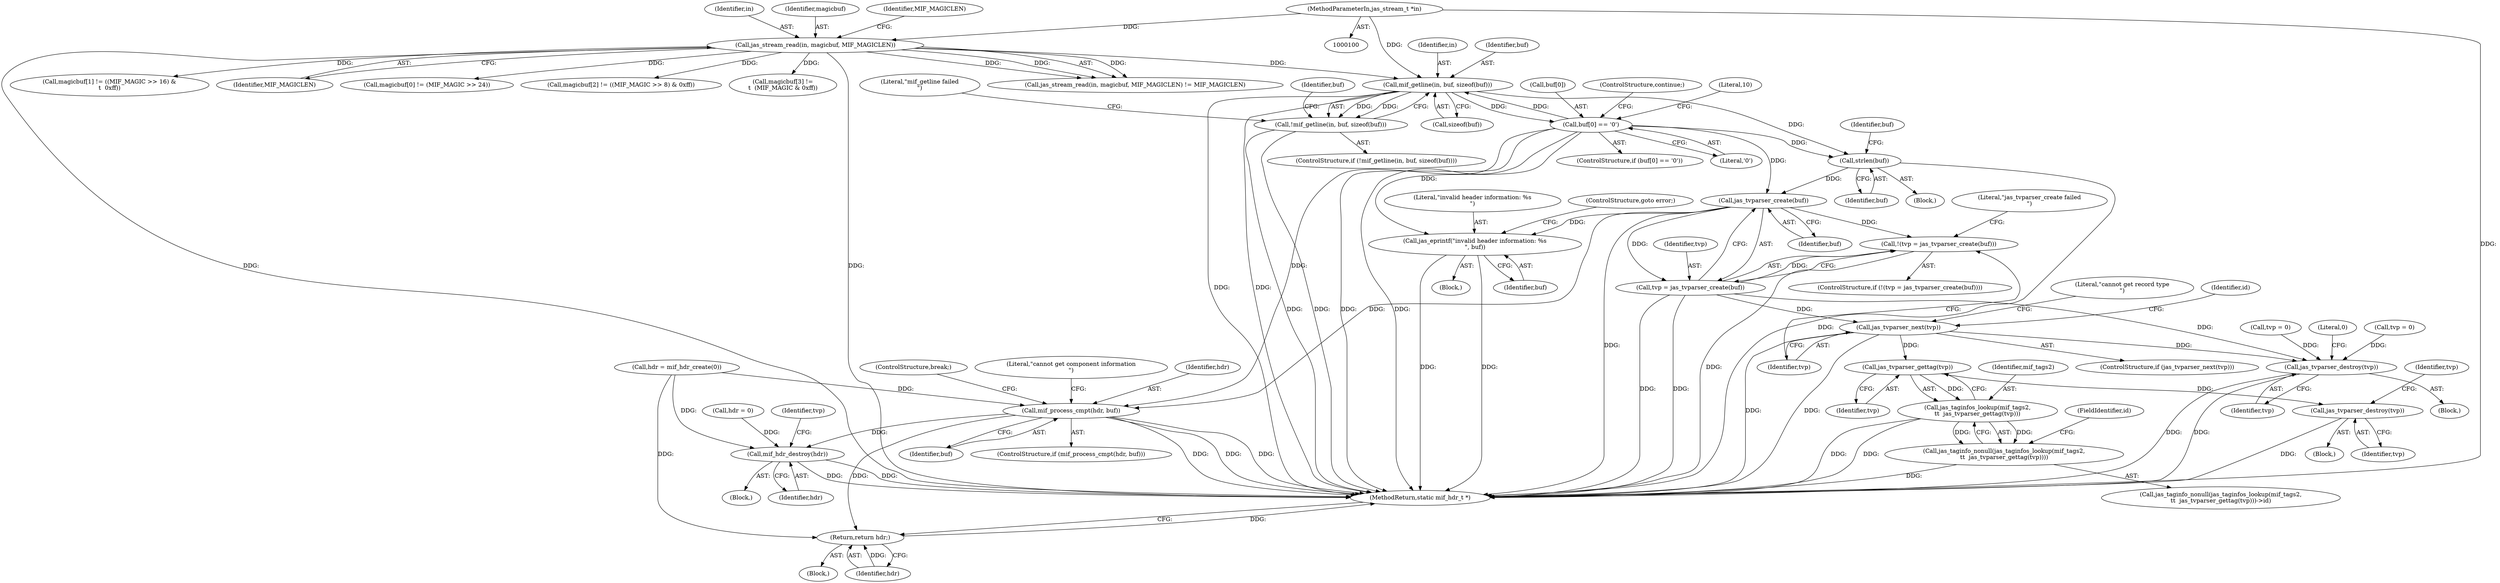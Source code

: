 digraph "0_jasper_d42b2388f7f8e0332c846675133acea151fc557a_42@pointer" {
"1000179" [label="(Call,mif_getline(in, buf, sizeof(buf)))"];
"1000117" [label="(Call,jas_stream_read(in, magicbuf, MIF_MAGICLEN))"];
"1000101" [label="(MethodParameterIn,jas_stream_t *in)"];
"1000189" [label="(Call,buf[0] == '\0')"];
"1000179" [label="(Call,mif_getline(in, buf, sizeof(buf)))"];
"1000178" [label="(Call,!mif_getline(in, buf, sizeof(buf)))"];
"1000201" [label="(Call,strlen(buf))"];
"1000208" [label="(Call,jas_tvparser_create(buf))"];
"1000205" [label="(Call,!(tvp = jas_tvparser_create(buf)))"];
"1000206" [label="(Call,tvp = jas_tvparser_create(buf))"];
"1000215" [label="(Call,jas_tvparser_next(tvp))"];
"1000227" [label="(Call,jas_tvparser_gettag(tvp))"];
"1000225" [label="(Call,jas_taginfos_lookup(mif_tags2,\n\t\t  jas_tvparser_gettag(tvp)))"];
"1000224" [label="(Call,jas_taginfo_nonull(jas_taginfos_lookup(mif_tags2,\n\t\t  jas_tvparser_gettag(tvp))))"];
"1000230" [label="(Call,jas_tvparser_destroy(tvp))"];
"1000272" [label="(Call,jas_tvparser_destroy(tvp))"];
"1000240" [label="(Call,mif_process_cmpt(hdr, buf))"];
"1000261" [label="(Return,return hdr;)"];
"1000267" [label="(Call,mif_hdr_destroy(hdr))"];
"1000254" [label="(Call,jas_eprintf(\"invalid header information: %s\n\", buf))"];
"1000209" [label="(Identifier,buf)"];
"1000227" [label="(Call,jas_tvparser_gettag(tvp))"];
"1000116" [label="(Call,jas_stream_read(in, magicbuf, MIF_MAGICLEN) != MIF_MAGICLEN)"];
"1000204" [label="(ControlStructure,if (!(tvp = jas_tvparser_create(buf))))"];
"1000190" [label="(Call,buf[0])"];
"1000224" [label="(Call,jas_taginfo_nonull(jas_taginfos_lookup(mif_tags2,\n\t\t  jas_tvparser_gettag(tvp))))"];
"1000255" [label="(Literal,\"invalid header information: %s\n\")"];
"1000177" [label="(ControlStructure,if (!mif_getline(in, buf, sizeof(buf))))"];
"1000241" [label="(Identifier,hdr)"];
"1000267" [label="(Call,mif_hdr_destroy(hdr))"];
"1000226" [label="(Identifier,mif_tags2)"];
"1000254" [label="(Call,jas_eprintf(\"invalid header information: %s\n\", buf))"];
"1000275" [label="(Literal,0)"];
"1000239" [label="(ControlStructure,if (mif_process_cmpt(hdr, buf)))"];
"1000200" [label="(Block,)"];
"1000134" [label="(Call,magicbuf[1] != ((MIF_MAGIC >> 16) &\n\t  0xff))"];
"1000118" [label="(Identifier,in)"];
"1000186" [label="(Literal,\"mif_getline failed\n\")"];
"1000195" [label="(ControlStructure,continue;)"];
"1000203" [label="(Identifier,buf)"];
"1000166" [label="(Call,hdr = mif_hdr_create(0))"];
"1000247" [label="(ControlStructure,break;)"];
"1000212" [label="(Literal,\"jas_tvparser_create failed\n\")"];
"1000182" [label="(Call,sizeof(buf))"];
"1000119" [label="(Identifier,magicbuf)"];
"1000230" [label="(Call,jas_tvparser_destroy(tvp))"];
"1000257" [label="(ControlStructure,goto error;)"];
"1000191" [label="(Identifier,buf)"];
"1000120" [label="(Identifier,MIF_MAGICLEN)"];
"1000261" [label="(Return,return hdr;)"];
"1000256" [label="(Identifier,buf)"];
"1000219" [label="(Literal,\"cannot get record type\n\")"];
"1000266" [label="(Block,)"];
"1000240" [label="(Call,mif_process_cmpt(hdr, buf))"];
"1000272" [label="(Call,jas_tvparser_destroy(tvp))"];
"1000214" [label="(ControlStructure,if (jas_tvparser_next(tvp)))"];
"1000197" [label="(Literal,10)"];
"1000126" [label="(Call,magicbuf[0] != (MIF_MAGIC >> 24))"];
"1000144" [label="(Call,magicbuf[2] != ((MIF_MAGIC >> 8) & 0xff))"];
"1000178" [label="(Call,!mif_getline(in, buf, sizeof(buf)))"];
"1000205" [label="(Call,!(tvp = jas_tvparser_create(buf)))"];
"1000207" [label="(Identifier,tvp)"];
"1000229" [label="(FieldIdentifier,id)"];
"1000201" [label="(Call,strlen(buf))"];
"1000117" [label="(Call,jas_stream_read(in, magicbuf, MIF_MAGICLEN))"];
"1000189" [label="(Call,buf[0] == '\0')"];
"1000176" [label="(Block,)"];
"1000233" [label="(Identifier,tvp)"];
"1000121" [label="(Identifier,MIF_MAGICLEN)"];
"1000273" [label="(Identifier,tvp)"];
"1000112" [label="(Call,tvp = 0)"];
"1000101" [label="(MethodParameterIn,jas_stream_t *in)"];
"1000231" [label="(Identifier,tvp)"];
"1000245" [label="(Literal,\"cannot get component information\n\")"];
"1000242" [label="(Identifier,buf)"];
"1000215" [label="(Call,jas_tvparser_next(tvp))"];
"1000237" [label="(Block,)"];
"1000206" [label="(Call,tvp = jas_tvparser_create(buf))"];
"1000180" [label="(Identifier,in)"];
"1000228" [label="(Identifier,tvp)"];
"1000153" [label="(Call,magicbuf[3] !=\n\t  (MIF_MAGIC & 0xff))"];
"1000271" [label="(Block,)"];
"1000102" [label="(Block,)"];
"1000109" [label="(Call,hdr = 0)"];
"1000223" [label="(Call,jas_taginfo_nonull(jas_taginfos_lookup(mif_tags2,\n\t\t  jas_tvparser_gettag(tvp)))->id)"];
"1000232" [label="(Call,tvp = 0)"];
"1000268" [label="(Identifier,hdr)"];
"1000225" [label="(Call,jas_taginfos_lookup(mif_tags2,\n\t\t  jas_tvparser_gettag(tvp)))"];
"1000188" [label="(ControlStructure,if (buf[0] == '\0'))"];
"1000208" [label="(Call,jas_tvparser_create(buf))"];
"1000216" [label="(Identifier,tvp)"];
"1000179" [label="(Call,mif_getline(in, buf, sizeof(buf)))"];
"1000181" [label="(Identifier,buf)"];
"1000193" [label="(Literal,'\0')"];
"1000202" [label="(Identifier,buf)"];
"1000222" [label="(Identifier,id)"];
"1000270" [label="(Identifier,tvp)"];
"1000276" [label="(MethodReturn,static mif_hdr_t *)"];
"1000262" [label="(Identifier,hdr)"];
"1000179" -> "1000178"  [label="AST: "];
"1000179" -> "1000182"  [label="CFG: "];
"1000180" -> "1000179"  [label="AST: "];
"1000181" -> "1000179"  [label="AST: "];
"1000182" -> "1000179"  [label="AST: "];
"1000178" -> "1000179"  [label="CFG: "];
"1000179" -> "1000276"  [label="DDG: "];
"1000179" -> "1000276"  [label="DDG: "];
"1000179" -> "1000178"  [label="DDG: "];
"1000179" -> "1000178"  [label="DDG: "];
"1000117" -> "1000179"  [label="DDG: "];
"1000101" -> "1000179"  [label="DDG: "];
"1000189" -> "1000179"  [label="DDG: "];
"1000179" -> "1000189"  [label="DDG: "];
"1000179" -> "1000201"  [label="DDG: "];
"1000117" -> "1000116"  [label="AST: "];
"1000117" -> "1000120"  [label="CFG: "];
"1000118" -> "1000117"  [label="AST: "];
"1000119" -> "1000117"  [label="AST: "];
"1000120" -> "1000117"  [label="AST: "];
"1000121" -> "1000117"  [label="CFG: "];
"1000117" -> "1000276"  [label="DDG: "];
"1000117" -> "1000276"  [label="DDG: "];
"1000117" -> "1000116"  [label="DDG: "];
"1000117" -> "1000116"  [label="DDG: "];
"1000117" -> "1000116"  [label="DDG: "];
"1000101" -> "1000117"  [label="DDG: "];
"1000117" -> "1000126"  [label="DDG: "];
"1000117" -> "1000134"  [label="DDG: "];
"1000117" -> "1000144"  [label="DDG: "];
"1000117" -> "1000153"  [label="DDG: "];
"1000101" -> "1000100"  [label="AST: "];
"1000101" -> "1000276"  [label="DDG: "];
"1000189" -> "1000188"  [label="AST: "];
"1000189" -> "1000193"  [label="CFG: "];
"1000190" -> "1000189"  [label="AST: "];
"1000193" -> "1000189"  [label="AST: "];
"1000195" -> "1000189"  [label="CFG: "];
"1000197" -> "1000189"  [label="CFG: "];
"1000189" -> "1000276"  [label="DDG: "];
"1000189" -> "1000276"  [label="DDG: "];
"1000189" -> "1000201"  [label="DDG: "];
"1000189" -> "1000208"  [label="DDG: "];
"1000189" -> "1000240"  [label="DDG: "];
"1000189" -> "1000254"  [label="DDG: "];
"1000178" -> "1000177"  [label="AST: "];
"1000186" -> "1000178"  [label="CFG: "];
"1000191" -> "1000178"  [label="CFG: "];
"1000178" -> "1000276"  [label="DDG: "];
"1000178" -> "1000276"  [label="DDG: "];
"1000201" -> "1000200"  [label="AST: "];
"1000201" -> "1000202"  [label="CFG: "];
"1000202" -> "1000201"  [label="AST: "];
"1000203" -> "1000201"  [label="CFG: "];
"1000201" -> "1000276"  [label="DDG: "];
"1000201" -> "1000208"  [label="DDG: "];
"1000208" -> "1000206"  [label="AST: "];
"1000208" -> "1000209"  [label="CFG: "];
"1000209" -> "1000208"  [label="AST: "];
"1000206" -> "1000208"  [label="CFG: "];
"1000208" -> "1000276"  [label="DDG: "];
"1000208" -> "1000205"  [label="DDG: "];
"1000208" -> "1000206"  [label="DDG: "];
"1000208" -> "1000240"  [label="DDG: "];
"1000208" -> "1000254"  [label="DDG: "];
"1000205" -> "1000204"  [label="AST: "];
"1000205" -> "1000206"  [label="CFG: "];
"1000206" -> "1000205"  [label="AST: "];
"1000212" -> "1000205"  [label="CFG: "];
"1000216" -> "1000205"  [label="CFG: "];
"1000205" -> "1000276"  [label="DDG: "];
"1000206" -> "1000205"  [label="DDG: "];
"1000207" -> "1000206"  [label="AST: "];
"1000206" -> "1000276"  [label="DDG: "];
"1000206" -> "1000276"  [label="DDG: "];
"1000206" -> "1000215"  [label="DDG: "];
"1000206" -> "1000272"  [label="DDG: "];
"1000215" -> "1000214"  [label="AST: "];
"1000215" -> "1000216"  [label="CFG: "];
"1000216" -> "1000215"  [label="AST: "];
"1000219" -> "1000215"  [label="CFG: "];
"1000222" -> "1000215"  [label="CFG: "];
"1000215" -> "1000276"  [label="DDG: "];
"1000215" -> "1000276"  [label="DDG: "];
"1000215" -> "1000227"  [label="DDG: "];
"1000215" -> "1000272"  [label="DDG: "];
"1000227" -> "1000225"  [label="AST: "];
"1000227" -> "1000228"  [label="CFG: "];
"1000228" -> "1000227"  [label="AST: "];
"1000225" -> "1000227"  [label="CFG: "];
"1000227" -> "1000225"  [label="DDG: "];
"1000227" -> "1000230"  [label="DDG: "];
"1000225" -> "1000224"  [label="AST: "];
"1000226" -> "1000225"  [label="AST: "];
"1000224" -> "1000225"  [label="CFG: "];
"1000225" -> "1000276"  [label="DDG: "];
"1000225" -> "1000276"  [label="DDG: "];
"1000225" -> "1000224"  [label="DDG: "];
"1000225" -> "1000224"  [label="DDG: "];
"1000224" -> "1000223"  [label="AST: "];
"1000229" -> "1000224"  [label="CFG: "];
"1000224" -> "1000276"  [label="DDG: "];
"1000230" -> "1000176"  [label="AST: "];
"1000230" -> "1000231"  [label="CFG: "];
"1000231" -> "1000230"  [label="AST: "];
"1000233" -> "1000230"  [label="CFG: "];
"1000230" -> "1000276"  [label="DDG: "];
"1000272" -> "1000271"  [label="AST: "];
"1000272" -> "1000273"  [label="CFG: "];
"1000273" -> "1000272"  [label="AST: "];
"1000275" -> "1000272"  [label="CFG: "];
"1000272" -> "1000276"  [label="DDG: "];
"1000272" -> "1000276"  [label="DDG: "];
"1000232" -> "1000272"  [label="DDG: "];
"1000112" -> "1000272"  [label="DDG: "];
"1000240" -> "1000239"  [label="AST: "];
"1000240" -> "1000242"  [label="CFG: "];
"1000241" -> "1000240"  [label="AST: "];
"1000242" -> "1000240"  [label="AST: "];
"1000245" -> "1000240"  [label="CFG: "];
"1000247" -> "1000240"  [label="CFG: "];
"1000240" -> "1000276"  [label="DDG: "];
"1000240" -> "1000276"  [label="DDG: "];
"1000240" -> "1000276"  [label="DDG: "];
"1000166" -> "1000240"  [label="DDG: "];
"1000240" -> "1000261"  [label="DDG: "];
"1000240" -> "1000267"  [label="DDG: "];
"1000261" -> "1000102"  [label="AST: "];
"1000261" -> "1000262"  [label="CFG: "];
"1000262" -> "1000261"  [label="AST: "];
"1000276" -> "1000261"  [label="CFG: "];
"1000261" -> "1000276"  [label="DDG: "];
"1000262" -> "1000261"  [label="DDG: "];
"1000166" -> "1000261"  [label="DDG: "];
"1000267" -> "1000266"  [label="AST: "];
"1000267" -> "1000268"  [label="CFG: "];
"1000268" -> "1000267"  [label="AST: "];
"1000270" -> "1000267"  [label="CFG: "];
"1000267" -> "1000276"  [label="DDG: "];
"1000267" -> "1000276"  [label="DDG: "];
"1000166" -> "1000267"  [label="DDG: "];
"1000109" -> "1000267"  [label="DDG: "];
"1000254" -> "1000237"  [label="AST: "];
"1000254" -> "1000256"  [label="CFG: "];
"1000255" -> "1000254"  [label="AST: "];
"1000256" -> "1000254"  [label="AST: "];
"1000257" -> "1000254"  [label="CFG: "];
"1000254" -> "1000276"  [label="DDG: "];
"1000254" -> "1000276"  [label="DDG: "];
}
